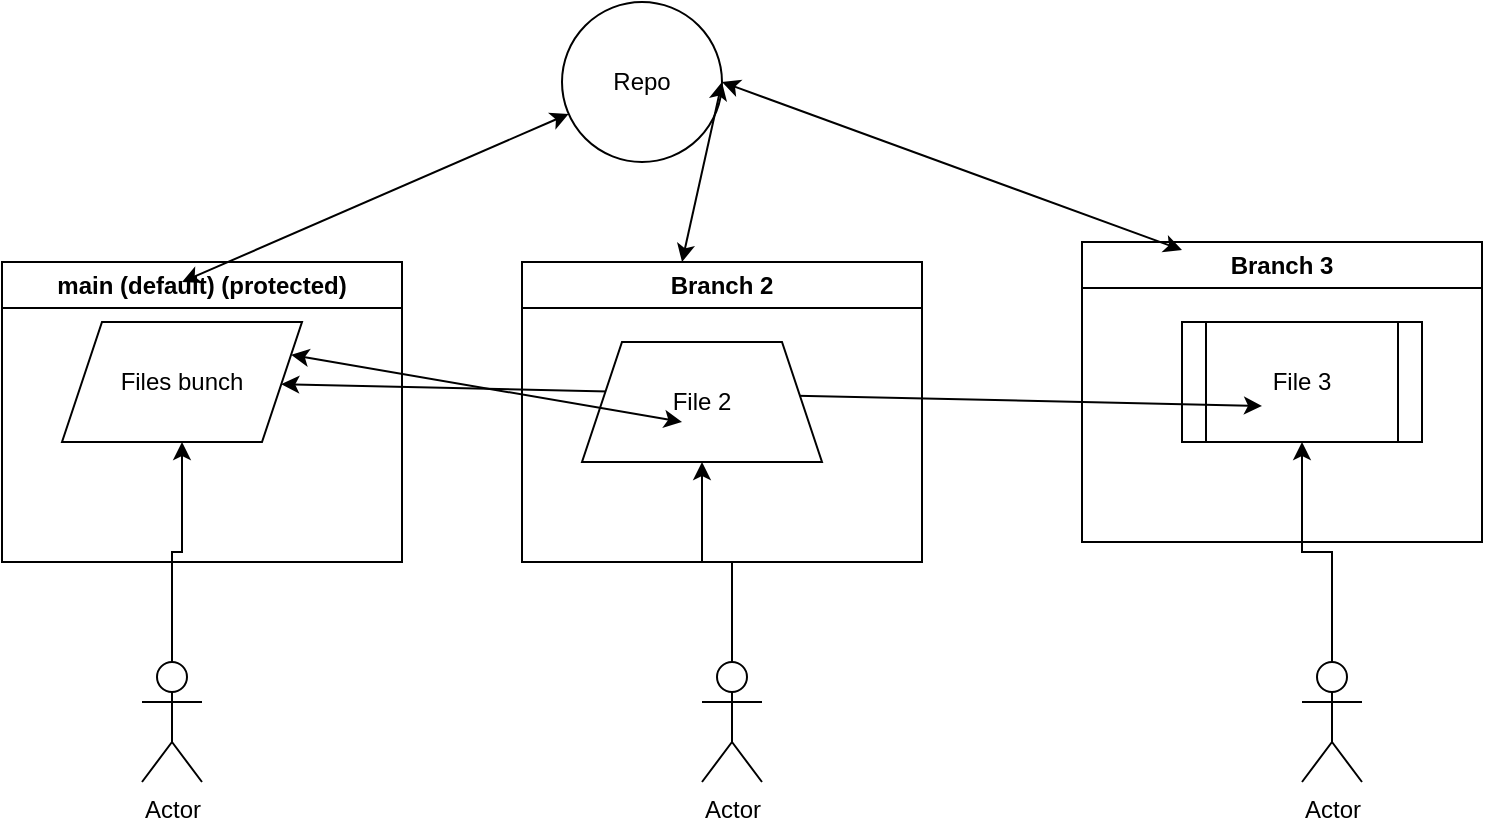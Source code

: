 <mxfile version="27.2.0">
  <diagram name="Page-1" id="d5w-Lsq335VwK91km5S9">
    <mxGraphModel dx="909" dy="472" grid="1" gridSize="10" guides="1" tooltips="1" connect="1" arrows="1" fold="1" page="1" pageScale="1" pageWidth="850" pageHeight="1100" math="0" shadow="0">
      <root>
        <mxCell id="0" />
        <mxCell id="1" parent="0" />
        <mxCell id="mruNQHpDsc0iN1n7Yr4k-1" value="Repo" style="ellipse;whiteSpace=wrap;html=1;aspect=fixed;" vertex="1" parent="1">
          <mxGeometry x="340" y="90" width="80" height="80" as="geometry" />
        </mxCell>
        <mxCell id="mruNQHpDsc0iN1n7Yr4k-2" value="main (default) (protected)" style="swimlane;whiteSpace=wrap;html=1;" vertex="1" parent="1">
          <mxGeometry x="60" y="220" width="200" height="150" as="geometry" />
        </mxCell>
        <mxCell id="mruNQHpDsc0iN1n7Yr4k-8" value="Files bunch" style="shape=parallelogram;perimeter=parallelogramPerimeter;whiteSpace=wrap;html=1;fixedSize=1;" vertex="1" parent="mruNQHpDsc0iN1n7Yr4k-2">
          <mxGeometry x="30" y="30" width="120" height="60" as="geometry" />
        </mxCell>
        <mxCell id="mruNQHpDsc0iN1n7Yr4k-3" value="Branch 2" style="swimlane;whiteSpace=wrap;html=1;" vertex="1" parent="1">
          <mxGeometry x="320" y="220" width="200" height="150" as="geometry" />
        </mxCell>
        <mxCell id="mruNQHpDsc0iN1n7Yr4k-4" value="Branch 3" style="swimlane;whiteSpace=wrap;html=1;" vertex="1" parent="1">
          <mxGeometry x="600" y="210" width="200" height="150" as="geometry" />
        </mxCell>
        <mxCell id="mruNQHpDsc0iN1n7Yr4k-10" value="File 3" style="shape=process;whiteSpace=wrap;html=1;backgroundOutline=1;" vertex="1" parent="mruNQHpDsc0iN1n7Yr4k-4">
          <mxGeometry x="50" y="40" width="120" height="60" as="geometry" />
        </mxCell>
        <mxCell id="mruNQHpDsc0iN1n7Yr4k-20" value="" style="endArrow=classic;startArrow=classic;html=1;rounded=0;" edge="1" parent="mruNQHpDsc0iN1n7Yr4k-4" target="mruNQHpDsc0iN1n7Yr4k-8">
          <mxGeometry width="50" height="50" relative="1" as="geometry">
            <mxPoint x="90" y="82" as="sourcePoint" />
            <mxPoint x="-50" y="40" as="targetPoint" />
          </mxGeometry>
        </mxCell>
        <mxCell id="mruNQHpDsc0iN1n7Yr4k-5" value="" style="endArrow=classic;startArrow=classic;html=1;rounded=0;" edge="1" parent="1" target="mruNQHpDsc0iN1n7Yr4k-1">
          <mxGeometry width="50" height="50" relative="1" as="geometry">
            <mxPoint x="150" y="230" as="sourcePoint" />
            <mxPoint x="200" y="180" as="targetPoint" />
          </mxGeometry>
        </mxCell>
        <mxCell id="mruNQHpDsc0iN1n7Yr4k-6" value="" style="endArrow=classic;startArrow=classic;html=1;rounded=0;entryX=1;entryY=0.5;entryDx=0;entryDy=0;" edge="1" parent="1" target="mruNQHpDsc0iN1n7Yr4k-1">
          <mxGeometry width="50" height="50" relative="1" as="geometry">
            <mxPoint x="400" y="220" as="sourcePoint" />
            <mxPoint x="593" y="136" as="targetPoint" />
          </mxGeometry>
        </mxCell>
        <mxCell id="mruNQHpDsc0iN1n7Yr4k-7" value="" style="endArrow=classic;startArrow=classic;html=1;rounded=0;entryX=1;entryY=0.5;entryDx=0;entryDy=0;" edge="1" parent="1" target="mruNQHpDsc0iN1n7Yr4k-1">
          <mxGeometry width="50" height="50" relative="1" as="geometry">
            <mxPoint x="650" y="214" as="sourcePoint" />
            <mxPoint x="843" y="130" as="targetPoint" />
          </mxGeometry>
        </mxCell>
        <mxCell id="mruNQHpDsc0iN1n7Yr4k-9" value="File 2" style="shape=trapezoid;perimeter=trapezoidPerimeter;whiteSpace=wrap;html=1;fixedSize=1;" vertex="1" parent="1">
          <mxGeometry x="350" y="260" width="120" height="60" as="geometry" />
        </mxCell>
        <mxCell id="mruNQHpDsc0iN1n7Yr4k-16" value="" style="edgeStyle=orthogonalEdgeStyle;rounded=0;orthogonalLoop=1;jettySize=auto;html=1;" edge="1" parent="1" source="mruNQHpDsc0iN1n7Yr4k-11" target="mruNQHpDsc0iN1n7Yr4k-9">
          <mxGeometry relative="1" as="geometry" />
        </mxCell>
        <mxCell id="mruNQHpDsc0iN1n7Yr4k-11" value="Actor" style="shape=umlActor;verticalLabelPosition=bottom;verticalAlign=top;html=1;outlineConnect=0;" vertex="1" parent="1">
          <mxGeometry x="410" y="420" width="30" height="60" as="geometry" />
        </mxCell>
        <mxCell id="mruNQHpDsc0iN1n7Yr4k-17" value="" style="edgeStyle=orthogonalEdgeStyle;rounded=0;orthogonalLoop=1;jettySize=auto;html=1;" edge="1" parent="1" source="mruNQHpDsc0iN1n7Yr4k-12" target="mruNQHpDsc0iN1n7Yr4k-8">
          <mxGeometry relative="1" as="geometry" />
        </mxCell>
        <mxCell id="mruNQHpDsc0iN1n7Yr4k-12" value="Actor" style="shape=umlActor;verticalLabelPosition=bottom;verticalAlign=top;html=1;outlineConnect=0;" vertex="1" parent="1">
          <mxGeometry x="130" y="420" width="30" height="60" as="geometry" />
        </mxCell>
        <mxCell id="mruNQHpDsc0iN1n7Yr4k-15" value="" style="edgeStyle=orthogonalEdgeStyle;rounded=0;orthogonalLoop=1;jettySize=auto;html=1;" edge="1" parent="1" source="mruNQHpDsc0iN1n7Yr4k-14" target="mruNQHpDsc0iN1n7Yr4k-10">
          <mxGeometry relative="1" as="geometry" />
        </mxCell>
        <mxCell id="mruNQHpDsc0iN1n7Yr4k-14" value="Actor" style="shape=umlActor;verticalLabelPosition=bottom;verticalAlign=top;html=1;outlineConnect=0;" vertex="1" parent="1">
          <mxGeometry x="710" y="420" width="30" height="60" as="geometry" />
        </mxCell>
        <mxCell id="mruNQHpDsc0iN1n7Yr4k-19" value="" style="endArrow=classic;startArrow=classic;html=1;rounded=0;entryX=1;entryY=0.25;entryDx=0;entryDy=0;" edge="1" parent="1" target="mruNQHpDsc0iN1n7Yr4k-8">
          <mxGeometry width="50" height="50" relative="1" as="geometry">
            <mxPoint x="400" y="300" as="sourcePoint" />
            <mxPoint x="450" y="250" as="targetPoint" />
          </mxGeometry>
        </mxCell>
      </root>
    </mxGraphModel>
  </diagram>
</mxfile>
